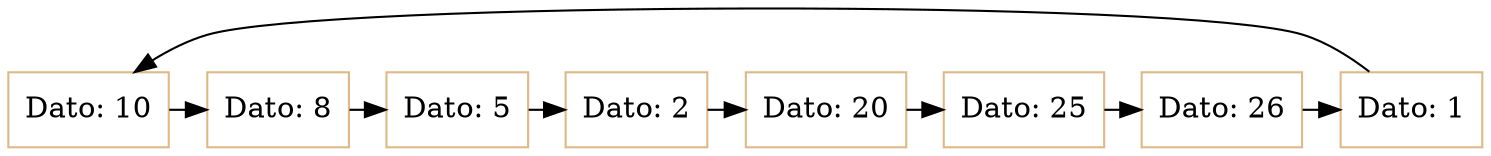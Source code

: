 digraph G {

node[shape=box];

		//generar circular simple 

RR0[label="Dato: 10",color="burlywood"];
RR1[label="Dato: 8",color="burlywood"];
RR2[label="Dato: 5",color="burlywood"];
RR3[label="Dato: 2",color="burlywood"];
RR4[label="Dato: 20",color="burlywood"];
RR5[label="Dato: 25",color="burlywood"];
RR6[label="Dato: 26",color="burlywood"];
RR7[label="Dato: 1",color="burlywood"];
{rank=same; RR0->RR1->RR2->RR3->RR4->RR5->RR6->RR7->RR0;};

}
